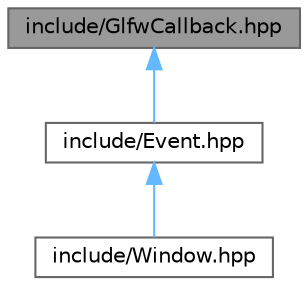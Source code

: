 digraph "include/GlfwCallback.hpp"
{
 // LATEX_PDF_SIZE
  bgcolor="transparent";
  edge [fontname=Helvetica,fontsize=10,labelfontname=Helvetica,labelfontsize=10];
  node [fontname=Helvetica,fontsize=10,shape=box,height=0.2,width=0.4];
  Node1 [id="Node000001",label="include/GlfwCallback.hpp",height=0.2,width=0.4,color="gray40", fillcolor="grey60", style="filled", fontcolor="black",tooltip=" "];
  Node1 -> Node2 [id="edge1_Node000001_Node000002",dir="back",color="steelblue1",style="solid",tooltip=" "];
  Node2 [id="Node000002",label="include/Event.hpp",height=0.2,width=0.4,color="grey40", fillcolor="white", style="filled",URL="$Event_8hpp.html",tooltip="Contains the declaration of the Eventindow class."];
  Node2 -> Node3 [id="edge2_Node000002_Node000003",dir="back",color="steelblue1",style="solid",tooltip=" "];
  Node3 [id="Node000003",label="include/Window.hpp",height=0.2,width=0.4,color="grey40", fillcolor="white", style="filled",URL="$Window_8hpp.html",tooltip="Contains the declaration of the Window class."];
}
